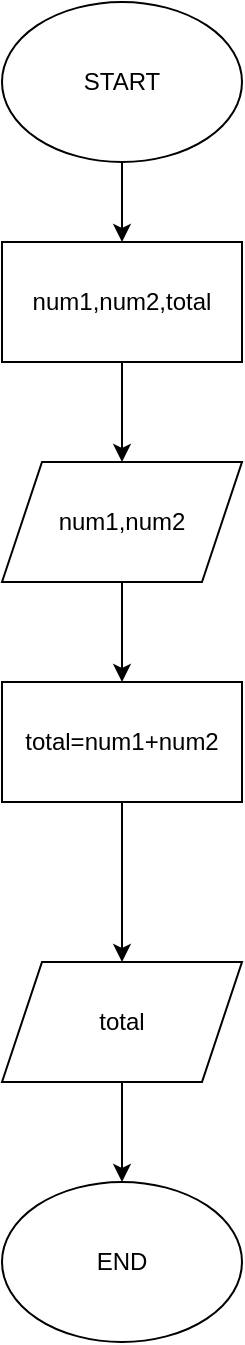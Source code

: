 <mxfile version="24.8.6">
  <diagram id="C5RBs43oDa-KdzZeNtuy" name="Page-1">
    <mxGraphModel dx="1120" dy="508" grid="1" gridSize="10" guides="1" tooltips="1" connect="1" arrows="1" fold="1" page="1" pageScale="1" pageWidth="827" pageHeight="1169" math="0" shadow="0">
      <root>
        <mxCell id="WIyWlLk6GJQsqaUBKTNV-0" />
        <mxCell id="WIyWlLk6GJQsqaUBKTNV-1" parent="WIyWlLk6GJQsqaUBKTNV-0" />
        <mxCell id="69SYTwjT6Idp93URx5pY-3" value="" style="edgeStyle=orthogonalEdgeStyle;rounded=0;orthogonalLoop=1;jettySize=auto;html=1;" parent="WIyWlLk6GJQsqaUBKTNV-1" source="69SYTwjT6Idp93URx5pY-0" target="69SYTwjT6Idp93URx5pY-2" edge="1">
          <mxGeometry relative="1" as="geometry" />
        </mxCell>
        <mxCell id="69SYTwjT6Idp93URx5pY-0" value="START" style="ellipse;whiteSpace=wrap;html=1;" parent="WIyWlLk6GJQsqaUBKTNV-1" vertex="1">
          <mxGeometry x="340" y="40" width="120" height="80" as="geometry" />
        </mxCell>
        <mxCell id="69SYTwjT6Idp93URx5pY-5" value="" style="edgeStyle=orthogonalEdgeStyle;rounded=0;orthogonalLoop=1;jettySize=auto;html=1;" parent="WIyWlLk6GJQsqaUBKTNV-1" source="69SYTwjT6Idp93URx5pY-2" target="69SYTwjT6Idp93URx5pY-4" edge="1">
          <mxGeometry relative="1" as="geometry" />
        </mxCell>
        <mxCell id="69SYTwjT6Idp93URx5pY-2" value="num1,num2,total" style="rounded=0;whiteSpace=wrap;html=1;" parent="WIyWlLk6GJQsqaUBKTNV-1" vertex="1">
          <mxGeometry x="340" y="160" width="120" height="60" as="geometry" />
        </mxCell>
        <mxCell id="69SYTwjT6Idp93URx5pY-20" value="" style="edgeStyle=orthogonalEdgeStyle;rounded=0;orthogonalLoop=1;jettySize=auto;html=1;" parent="WIyWlLk6GJQsqaUBKTNV-1" source="69SYTwjT6Idp93URx5pY-4" target="69SYTwjT6Idp93URx5pY-19" edge="1">
          <mxGeometry relative="1" as="geometry" />
        </mxCell>
        <mxCell id="69SYTwjT6Idp93URx5pY-4" value="num1,num2" style="shape=parallelogram;perimeter=parallelogramPerimeter;whiteSpace=wrap;html=1;fixedSize=1;" parent="WIyWlLk6GJQsqaUBKTNV-1" vertex="1">
          <mxGeometry x="340" y="270" width="120" height="60" as="geometry" />
        </mxCell>
        <mxCell id="3CYyQUktfy_0VAJcgrpG-1" value="" style="edgeStyle=orthogonalEdgeStyle;rounded=0;orthogonalLoop=1;jettySize=auto;html=1;" edge="1" parent="WIyWlLk6GJQsqaUBKTNV-1" source="69SYTwjT6Idp93URx5pY-19" target="3CYyQUktfy_0VAJcgrpG-0">
          <mxGeometry relative="1" as="geometry" />
        </mxCell>
        <mxCell id="69SYTwjT6Idp93URx5pY-19" value="total=num1+num2" style="rounded=0;whiteSpace=wrap;html=1;" parent="WIyWlLk6GJQsqaUBKTNV-1" vertex="1">
          <mxGeometry x="340" y="380" width="120" height="60" as="geometry" />
        </mxCell>
        <mxCell id="3CYyQUktfy_0VAJcgrpG-3" style="edgeStyle=orthogonalEdgeStyle;rounded=0;orthogonalLoop=1;jettySize=auto;html=1;entryX=0.5;entryY=0;entryDx=0;entryDy=0;" edge="1" parent="WIyWlLk6GJQsqaUBKTNV-1" source="3CYyQUktfy_0VAJcgrpG-0" target="3CYyQUktfy_0VAJcgrpG-2">
          <mxGeometry relative="1" as="geometry" />
        </mxCell>
        <mxCell id="3CYyQUktfy_0VAJcgrpG-0" value="total" style="shape=parallelogram;perimeter=parallelogramPerimeter;whiteSpace=wrap;html=1;fixedSize=1;rounded=0;" vertex="1" parent="WIyWlLk6GJQsqaUBKTNV-1">
          <mxGeometry x="340" y="520" width="120" height="60" as="geometry" />
        </mxCell>
        <mxCell id="3CYyQUktfy_0VAJcgrpG-2" value="END" style="ellipse;whiteSpace=wrap;html=1;" vertex="1" parent="WIyWlLk6GJQsqaUBKTNV-1">
          <mxGeometry x="340" y="630" width="120" height="80" as="geometry" />
        </mxCell>
      </root>
    </mxGraphModel>
  </diagram>
</mxfile>
